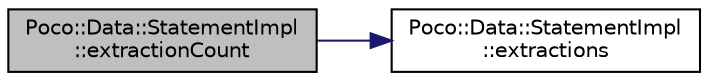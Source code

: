 digraph "Poco::Data::StatementImpl::extractionCount"
{
 // LATEX_PDF_SIZE
  edge [fontname="Helvetica",fontsize="10",labelfontname="Helvetica",labelfontsize="10"];
  node [fontname="Helvetica",fontsize="10",shape=record];
  rankdir="LR";
  Node1 [label="Poco::Data::StatementImpl\l::extractionCount",height=0.2,width=0.4,color="black", fillcolor="grey75", style="filled", fontcolor="black",tooltip="Returns the storage type for this statement."];
  Node1 -> Node2 [color="midnightblue",fontsize="10",style="solid",fontname="Helvetica"];
  Node2 [label="Poco::Data::StatementImpl\l::extractions",height=0.2,width=0.4,color="black", fillcolor="white", style="filled",URL="$classPoco_1_1Data_1_1StatementImpl.html#a3e8c88da28b17171d253e0814ca9da7f",tooltip="Returns the concrete extractor used by the statement."];
}
